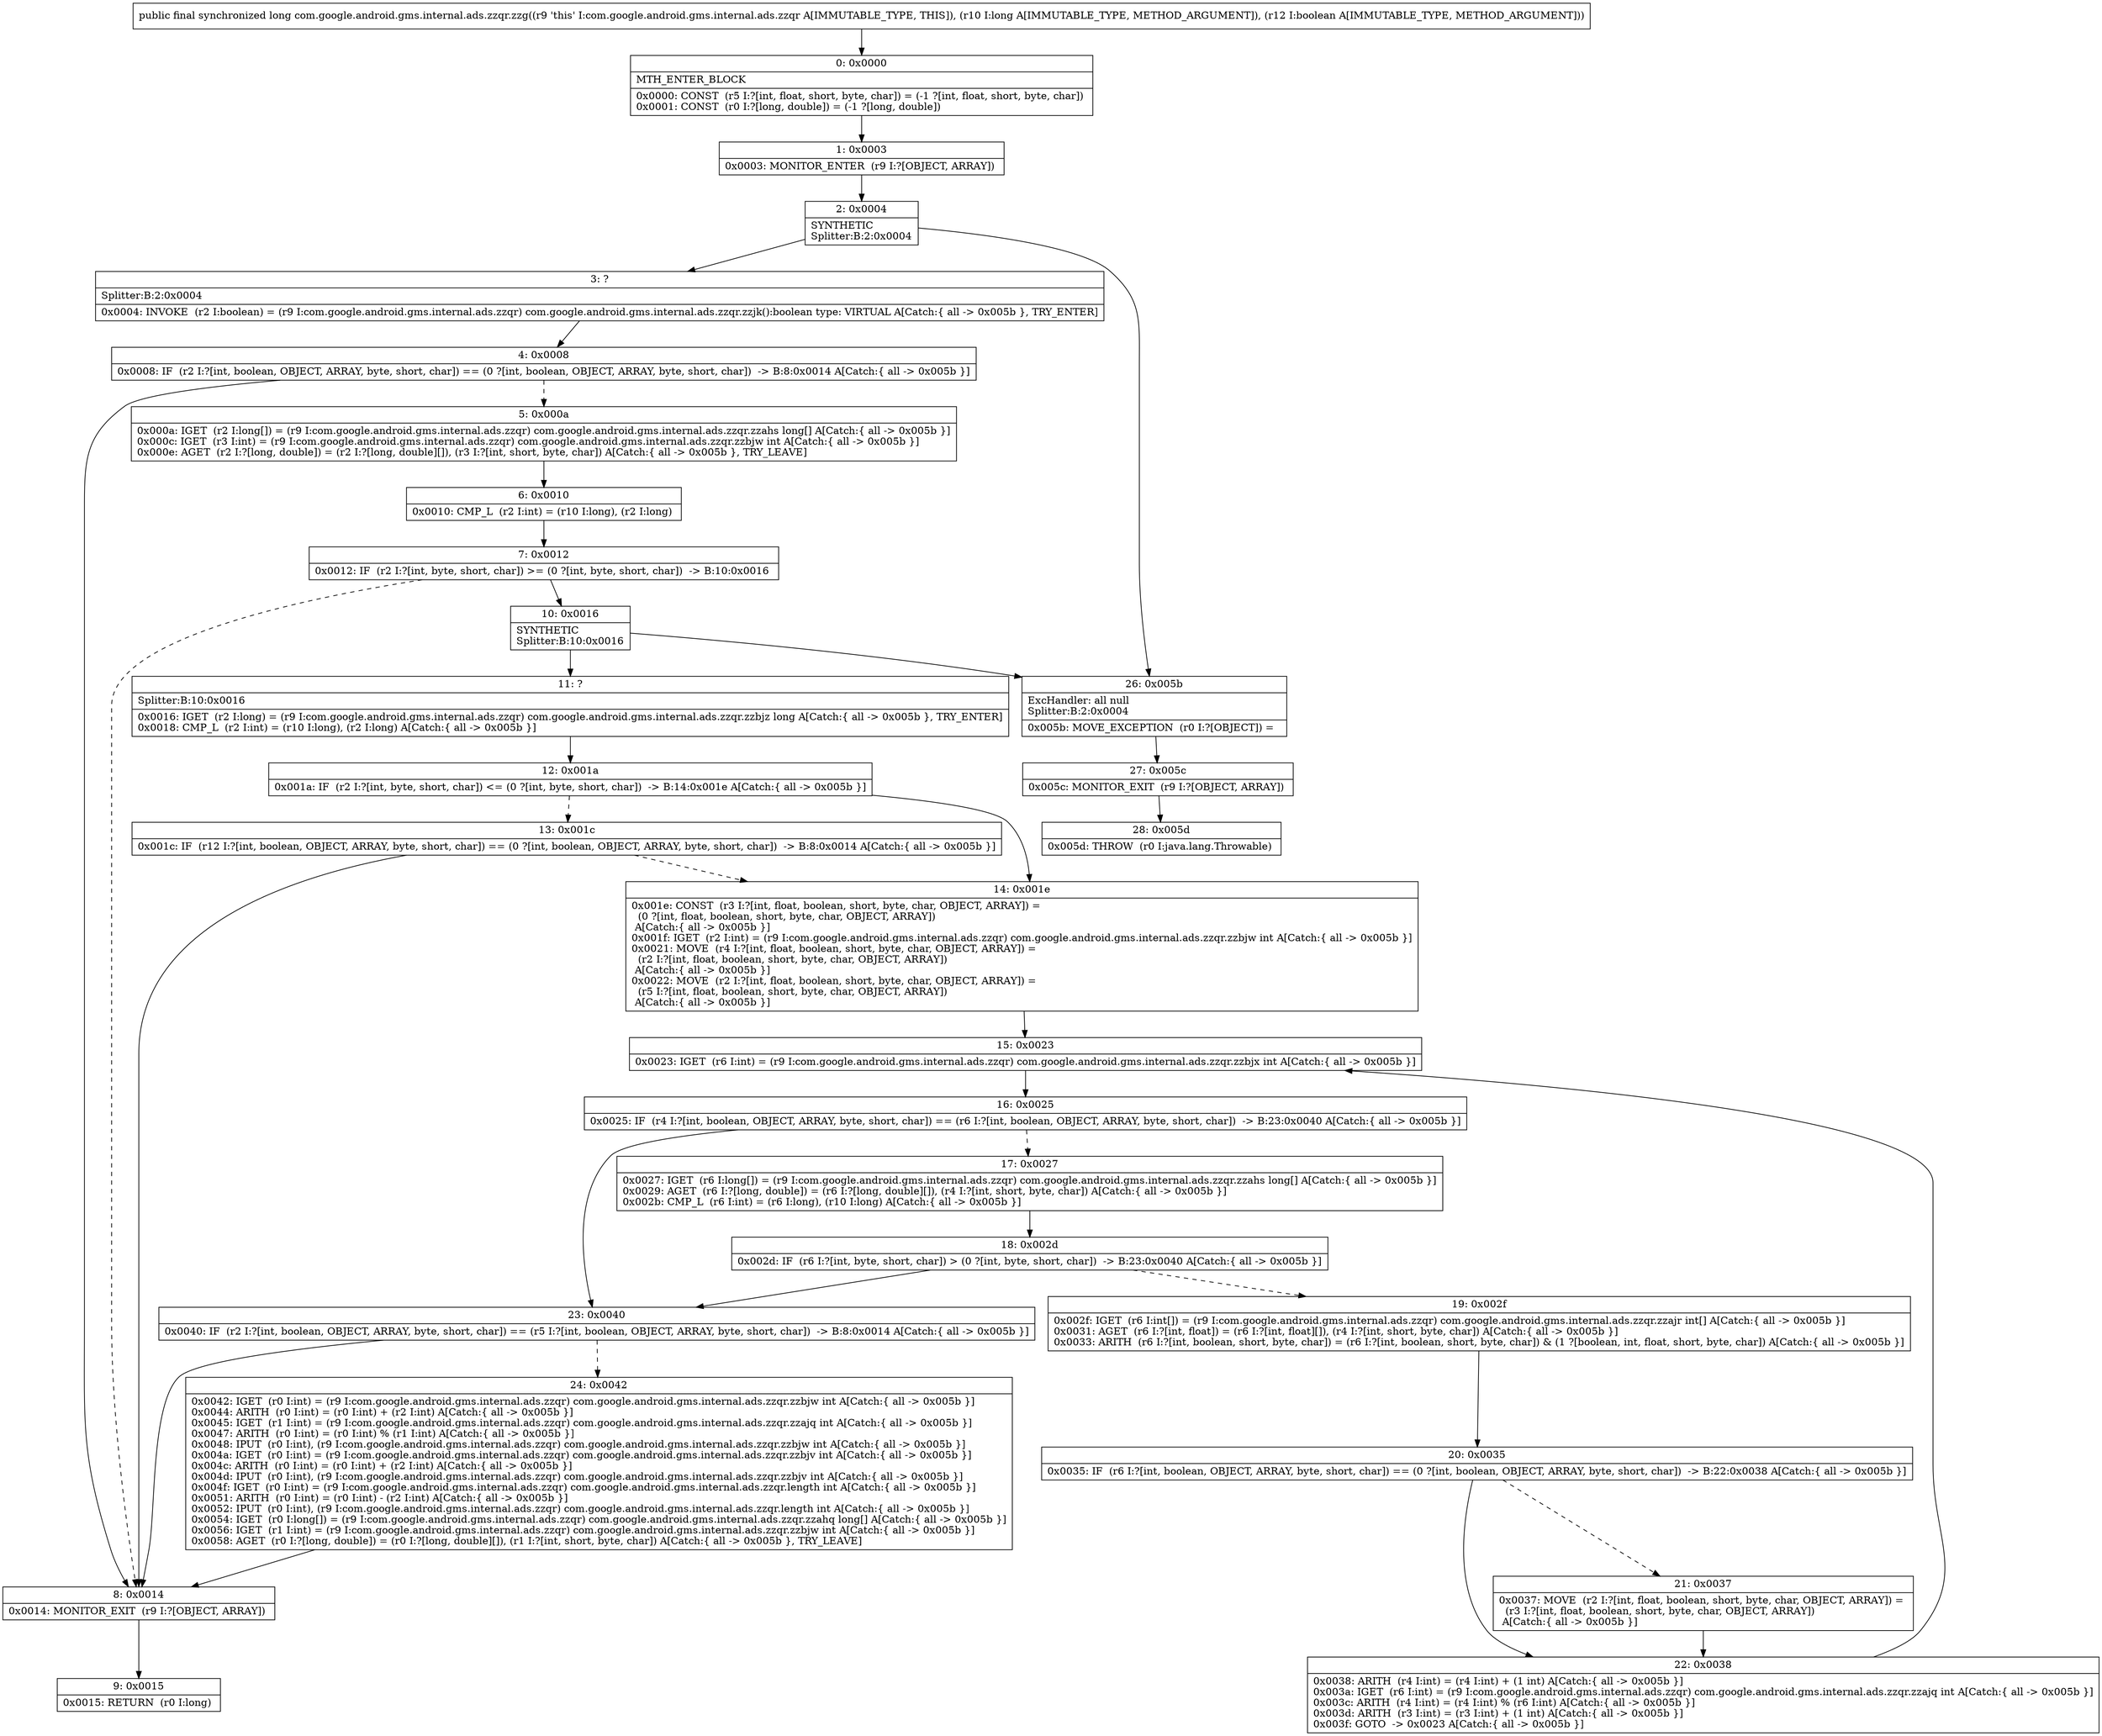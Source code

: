 digraph "CFG forcom.google.android.gms.internal.ads.zzqr.zzg(JZ)J" {
Node_0 [shape=record,label="{0\:\ 0x0000|MTH_ENTER_BLOCK\l|0x0000: CONST  (r5 I:?[int, float, short, byte, char]) = (\-1 ?[int, float, short, byte, char]) \l0x0001: CONST  (r0 I:?[long, double]) = (\-1 ?[long, double]) \l}"];
Node_1 [shape=record,label="{1\:\ 0x0003|0x0003: MONITOR_ENTER  (r9 I:?[OBJECT, ARRAY]) \l}"];
Node_2 [shape=record,label="{2\:\ 0x0004|SYNTHETIC\lSplitter:B:2:0x0004\l}"];
Node_3 [shape=record,label="{3\:\ ?|Splitter:B:2:0x0004\l|0x0004: INVOKE  (r2 I:boolean) = (r9 I:com.google.android.gms.internal.ads.zzqr) com.google.android.gms.internal.ads.zzqr.zzjk():boolean type: VIRTUAL A[Catch:\{ all \-\> 0x005b \}, TRY_ENTER]\l}"];
Node_4 [shape=record,label="{4\:\ 0x0008|0x0008: IF  (r2 I:?[int, boolean, OBJECT, ARRAY, byte, short, char]) == (0 ?[int, boolean, OBJECT, ARRAY, byte, short, char])  \-\> B:8:0x0014 A[Catch:\{ all \-\> 0x005b \}]\l}"];
Node_5 [shape=record,label="{5\:\ 0x000a|0x000a: IGET  (r2 I:long[]) = (r9 I:com.google.android.gms.internal.ads.zzqr) com.google.android.gms.internal.ads.zzqr.zzahs long[] A[Catch:\{ all \-\> 0x005b \}]\l0x000c: IGET  (r3 I:int) = (r9 I:com.google.android.gms.internal.ads.zzqr) com.google.android.gms.internal.ads.zzqr.zzbjw int A[Catch:\{ all \-\> 0x005b \}]\l0x000e: AGET  (r2 I:?[long, double]) = (r2 I:?[long, double][]), (r3 I:?[int, short, byte, char]) A[Catch:\{ all \-\> 0x005b \}, TRY_LEAVE]\l}"];
Node_6 [shape=record,label="{6\:\ 0x0010|0x0010: CMP_L  (r2 I:int) = (r10 I:long), (r2 I:long) \l}"];
Node_7 [shape=record,label="{7\:\ 0x0012|0x0012: IF  (r2 I:?[int, byte, short, char]) \>= (0 ?[int, byte, short, char])  \-\> B:10:0x0016 \l}"];
Node_8 [shape=record,label="{8\:\ 0x0014|0x0014: MONITOR_EXIT  (r9 I:?[OBJECT, ARRAY]) \l}"];
Node_9 [shape=record,label="{9\:\ 0x0015|0x0015: RETURN  (r0 I:long) \l}"];
Node_10 [shape=record,label="{10\:\ 0x0016|SYNTHETIC\lSplitter:B:10:0x0016\l}"];
Node_11 [shape=record,label="{11\:\ ?|Splitter:B:10:0x0016\l|0x0016: IGET  (r2 I:long) = (r9 I:com.google.android.gms.internal.ads.zzqr) com.google.android.gms.internal.ads.zzqr.zzbjz long A[Catch:\{ all \-\> 0x005b \}, TRY_ENTER]\l0x0018: CMP_L  (r2 I:int) = (r10 I:long), (r2 I:long) A[Catch:\{ all \-\> 0x005b \}]\l}"];
Node_12 [shape=record,label="{12\:\ 0x001a|0x001a: IF  (r2 I:?[int, byte, short, char]) \<= (0 ?[int, byte, short, char])  \-\> B:14:0x001e A[Catch:\{ all \-\> 0x005b \}]\l}"];
Node_13 [shape=record,label="{13\:\ 0x001c|0x001c: IF  (r12 I:?[int, boolean, OBJECT, ARRAY, byte, short, char]) == (0 ?[int, boolean, OBJECT, ARRAY, byte, short, char])  \-\> B:8:0x0014 A[Catch:\{ all \-\> 0x005b \}]\l}"];
Node_14 [shape=record,label="{14\:\ 0x001e|0x001e: CONST  (r3 I:?[int, float, boolean, short, byte, char, OBJECT, ARRAY]) = \l  (0 ?[int, float, boolean, short, byte, char, OBJECT, ARRAY])\l A[Catch:\{ all \-\> 0x005b \}]\l0x001f: IGET  (r2 I:int) = (r9 I:com.google.android.gms.internal.ads.zzqr) com.google.android.gms.internal.ads.zzqr.zzbjw int A[Catch:\{ all \-\> 0x005b \}]\l0x0021: MOVE  (r4 I:?[int, float, boolean, short, byte, char, OBJECT, ARRAY]) = \l  (r2 I:?[int, float, boolean, short, byte, char, OBJECT, ARRAY])\l A[Catch:\{ all \-\> 0x005b \}]\l0x0022: MOVE  (r2 I:?[int, float, boolean, short, byte, char, OBJECT, ARRAY]) = \l  (r5 I:?[int, float, boolean, short, byte, char, OBJECT, ARRAY])\l A[Catch:\{ all \-\> 0x005b \}]\l}"];
Node_15 [shape=record,label="{15\:\ 0x0023|0x0023: IGET  (r6 I:int) = (r9 I:com.google.android.gms.internal.ads.zzqr) com.google.android.gms.internal.ads.zzqr.zzbjx int A[Catch:\{ all \-\> 0x005b \}]\l}"];
Node_16 [shape=record,label="{16\:\ 0x0025|0x0025: IF  (r4 I:?[int, boolean, OBJECT, ARRAY, byte, short, char]) == (r6 I:?[int, boolean, OBJECT, ARRAY, byte, short, char])  \-\> B:23:0x0040 A[Catch:\{ all \-\> 0x005b \}]\l}"];
Node_17 [shape=record,label="{17\:\ 0x0027|0x0027: IGET  (r6 I:long[]) = (r9 I:com.google.android.gms.internal.ads.zzqr) com.google.android.gms.internal.ads.zzqr.zzahs long[] A[Catch:\{ all \-\> 0x005b \}]\l0x0029: AGET  (r6 I:?[long, double]) = (r6 I:?[long, double][]), (r4 I:?[int, short, byte, char]) A[Catch:\{ all \-\> 0x005b \}]\l0x002b: CMP_L  (r6 I:int) = (r6 I:long), (r10 I:long) A[Catch:\{ all \-\> 0x005b \}]\l}"];
Node_18 [shape=record,label="{18\:\ 0x002d|0x002d: IF  (r6 I:?[int, byte, short, char]) \> (0 ?[int, byte, short, char])  \-\> B:23:0x0040 A[Catch:\{ all \-\> 0x005b \}]\l}"];
Node_19 [shape=record,label="{19\:\ 0x002f|0x002f: IGET  (r6 I:int[]) = (r9 I:com.google.android.gms.internal.ads.zzqr) com.google.android.gms.internal.ads.zzqr.zzajr int[] A[Catch:\{ all \-\> 0x005b \}]\l0x0031: AGET  (r6 I:?[int, float]) = (r6 I:?[int, float][]), (r4 I:?[int, short, byte, char]) A[Catch:\{ all \-\> 0x005b \}]\l0x0033: ARITH  (r6 I:?[int, boolean, short, byte, char]) = (r6 I:?[int, boolean, short, byte, char]) & (1 ?[boolean, int, float, short, byte, char]) A[Catch:\{ all \-\> 0x005b \}]\l}"];
Node_20 [shape=record,label="{20\:\ 0x0035|0x0035: IF  (r6 I:?[int, boolean, OBJECT, ARRAY, byte, short, char]) == (0 ?[int, boolean, OBJECT, ARRAY, byte, short, char])  \-\> B:22:0x0038 A[Catch:\{ all \-\> 0x005b \}]\l}"];
Node_21 [shape=record,label="{21\:\ 0x0037|0x0037: MOVE  (r2 I:?[int, float, boolean, short, byte, char, OBJECT, ARRAY]) = \l  (r3 I:?[int, float, boolean, short, byte, char, OBJECT, ARRAY])\l A[Catch:\{ all \-\> 0x005b \}]\l}"];
Node_22 [shape=record,label="{22\:\ 0x0038|0x0038: ARITH  (r4 I:int) = (r4 I:int) + (1 int) A[Catch:\{ all \-\> 0x005b \}]\l0x003a: IGET  (r6 I:int) = (r9 I:com.google.android.gms.internal.ads.zzqr) com.google.android.gms.internal.ads.zzqr.zzajq int A[Catch:\{ all \-\> 0x005b \}]\l0x003c: ARITH  (r4 I:int) = (r4 I:int) % (r6 I:int) A[Catch:\{ all \-\> 0x005b \}]\l0x003d: ARITH  (r3 I:int) = (r3 I:int) + (1 int) A[Catch:\{ all \-\> 0x005b \}]\l0x003f: GOTO  \-\> 0x0023 A[Catch:\{ all \-\> 0x005b \}]\l}"];
Node_23 [shape=record,label="{23\:\ 0x0040|0x0040: IF  (r2 I:?[int, boolean, OBJECT, ARRAY, byte, short, char]) == (r5 I:?[int, boolean, OBJECT, ARRAY, byte, short, char])  \-\> B:8:0x0014 A[Catch:\{ all \-\> 0x005b \}]\l}"];
Node_24 [shape=record,label="{24\:\ 0x0042|0x0042: IGET  (r0 I:int) = (r9 I:com.google.android.gms.internal.ads.zzqr) com.google.android.gms.internal.ads.zzqr.zzbjw int A[Catch:\{ all \-\> 0x005b \}]\l0x0044: ARITH  (r0 I:int) = (r0 I:int) + (r2 I:int) A[Catch:\{ all \-\> 0x005b \}]\l0x0045: IGET  (r1 I:int) = (r9 I:com.google.android.gms.internal.ads.zzqr) com.google.android.gms.internal.ads.zzqr.zzajq int A[Catch:\{ all \-\> 0x005b \}]\l0x0047: ARITH  (r0 I:int) = (r0 I:int) % (r1 I:int) A[Catch:\{ all \-\> 0x005b \}]\l0x0048: IPUT  (r0 I:int), (r9 I:com.google.android.gms.internal.ads.zzqr) com.google.android.gms.internal.ads.zzqr.zzbjw int A[Catch:\{ all \-\> 0x005b \}]\l0x004a: IGET  (r0 I:int) = (r9 I:com.google.android.gms.internal.ads.zzqr) com.google.android.gms.internal.ads.zzqr.zzbjv int A[Catch:\{ all \-\> 0x005b \}]\l0x004c: ARITH  (r0 I:int) = (r0 I:int) + (r2 I:int) A[Catch:\{ all \-\> 0x005b \}]\l0x004d: IPUT  (r0 I:int), (r9 I:com.google.android.gms.internal.ads.zzqr) com.google.android.gms.internal.ads.zzqr.zzbjv int A[Catch:\{ all \-\> 0x005b \}]\l0x004f: IGET  (r0 I:int) = (r9 I:com.google.android.gms.internal.ads.zzqr) com.google.android.gms.internal.ads.zzqr.length int A[Catch:\{ all \-\> 0x005b \}]\l0x0051: ARITH  (r0 I:int) = (r0 I:int) \- (r2 I:int) A[Catch:\{ all \-\> 0x005b \}]\l0x0052: IPUT  (r0 I:int), (r9 I:com.google.android.gms.internal.ads.zzqr) com.google.android.gms.internal.ads.zzqr.length int A[Catch:\{ all \-\> 0x005b \}]\l0x0054: IGET  (r0 I:long[]) = (r9 I:com.google.android.gms.internal.ads.zzqr) com.google.android.gms.internal.ads.zzqr.zzahq long[] A[Catch:\{ all \-\> 0x005b \}]\l0x0056: IGET  (r1 I:int) = (r9 I:com.google.android.gms.internal.ads.zzqr) com.google.android.gms.internal.ads.zzqr.zzbjw int A[Catch:\{ all \-\> 0x005b \}]\l0x0058: AGET  (r0 I:?[long, double]) = (r0 I:?[long, double][]), (r1 I:?[int, short, byte, char]) A[Catch:\{ all \-\> 0x005b \}, TRY_LEAVE]\l}"];
Node_26 [shape=record,label="{26\:\ 0x005b|ExcHandler: all null\lSplitter:B:2:0x0004\l|0x005b: MOVE_EXCEPTION  (r0 I:?[OBJECT]) =  \l}"];
Node_27 [shape=record,label="{27\:\ 0x005c|0x005c: MONITOR_EXIT  (r9 I:?[OBJECT, ARRAY]) \l}"];
Node_28 [shape=record,label="{28\:\ 0x005d|0x005d: THROW  (r0 I:java.lang.Throwable) \l}"];
MethodNode[shape=record,label="{public final synchronized long com.google.android.gms.internal.ads.zzqr.zzg((r9 'this' I:com.google.android.gms.internal.ads.zzqr A[IMMUTABLE_TYPE, THIS]), (r10 I:long A[IMMUTABLE_TYPE, METHOD_ARGUMENT]), (r12 I:boolean A[IMMUTABLE_TYPE, METHOD_ARGUMENT])) }"];
MethodNode -> Node_0;
Node_0 -> Node_1;
Node_1 -> Node_2;
Node_2 -> Node_3;
Node_2 -> Node_26;
Node_3 -> Node_4;
Node_4 -> Node_5[style=dashed];
Node_4 -> Node_8;
Node_5 -> Node_6;
Node_6 -> Node_7;
Node_7 -> Node_8[style=dashed];
Node_7 -> Node_10;
Node_8 -> Node_9;
Node_10 -> Node_11;
Node_10 -> Node_26;
Node_11 -> Node_12;
Node_12 -> Node_13[style=dashed];
Node_12 -> Node_14;
Node_13 -> Node_8;
Node_13 -> Node_14[style=dashed];
Node_14 -> Node_15;
Node_15 -> Node_16;
Node_16 -> Node_17[style=dashed];
Node_16 -> Node_23;
Node_17 -> Node_18;
Node_18 -> Node_19[style=dashed];
Node_18 -> Node_23;
Node_19 -> Node_20;
Node_20 -> Node_21[style=dashed];
Node_20 -> Node_22;
Node_21 -> Node_22;
Node_22 -> Node_15;
Node_23 -> Node_8;
Node_23 -> Node_24[style=dashed];
Node_24 -> Node_8;
Node_26 -> Node_27;
Node_27 -> Node_28;
}

